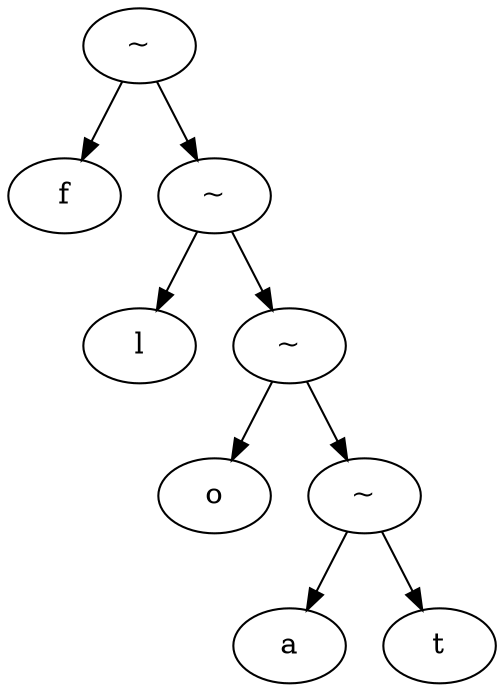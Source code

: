 //	File[/Users/lee/Main/Proj/On_BJTU/Compiler_Projects/LiaLEX/regex_analyze.cpp] Line[315]	2022-09-29 19:30
digraph Float { 
1 [label = "~" ] 
2 [label = "f" ] 
1 -> 2 
3 [label = "~" ] 
4 [label = "l" ] 
3 -> 4 
5 [label = "~" ] 
6 [label = "o" ] 
5 -> 6 
7 [label = "~" ] 
8 [label = "a" ] 
7 -> 8 
9 [label = "t" ] 
7 -> 9 
5 -> 7 
3 -> 5 
1 -> 3 
} 
